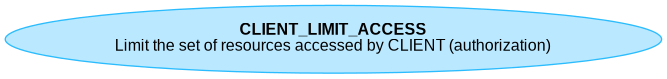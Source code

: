







@startuml
digraph G {
rankdir="RL";
  node [shape=plaintext, fontname="Arial" fontsize="12"];
    
"CLIENT_LIMIT_ACCESS" [fillcolor="#bae9ff", style=filled shape=ellipse, color="#2bbcff", label="CLIENT_LIMIT_ACCESS", label= 
    <<table border="0" cellborder="0" cellspacing="0">
     <tr><td align="center"><b>CLIENT_LIMIT_ACCESS</b><br/>

Limit the set of resources accessed by CLIENT (authorization)
</td></tr>
   </table>>]






}

@enduml